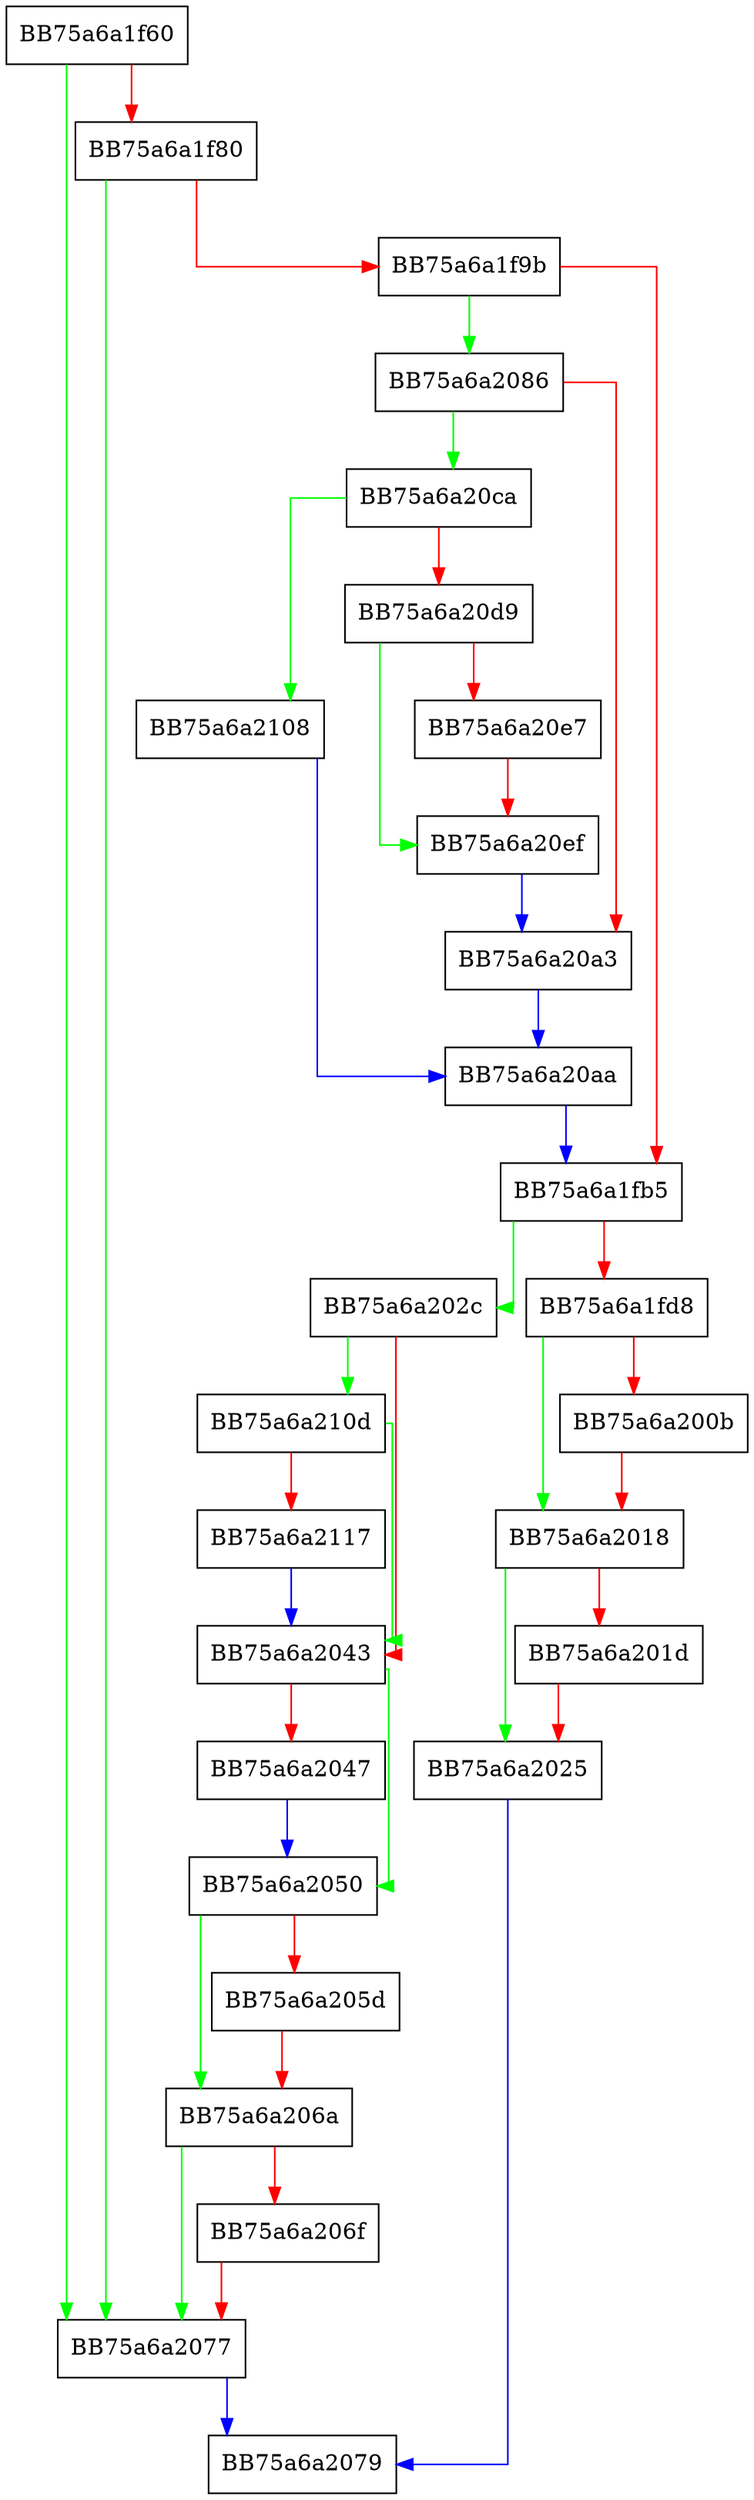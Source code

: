 digraph GetRegValueAsDword {
  node [shape="box"];
  graph [splines=ortho];
  BB75a6a1f60 -> BB75a6a2077 [color="green"];
  BB75a6a1f60 -> BB75a6a1f80 [color="red"];
  BB75a6a1f80 -> BB75a6a2077 [color="green"];
  BB75a6a1f80 -> BB75a6a1f9b [color="red"];
  BB75a6a1f9b -> BB75a6a2086 [color="green"];
  BB75a6a1f9b -> BB75a6a1fb5 [color="red"];
  BB75a6a1fb5 -> BB75a6a202c [color="green"];
  BB75a6a1fb5 -> BB75a6a1fd8 [color="red"];
  BB75a6a1fd8 -> BB75a6a2018 [color="green"];
  BB75a6a1fd8 -> BB75a6a200b [color="red"];
  BB75a6a200b -> BB75a6a2018 [color="red"];
  BB75a6a2018 -> BB75a6a2025 [color="green"];
  BB75a6a2018 -> BB75a6a201d [color="red"];
  BB75a6a201d -> BB75a6a2025 [color="red"];
  BB75a6a2025 -> BB75a6a2079 [color="blue"];
  BB75a6a202c -> BB75a6a210d [color="green"];
  BB75a6a202c -> BB75a6a2043 [color="red"];
  BB75a6a2043 -> BB75a6a2050 [color="green"];
  BB75a6a2043 -> BB75a6a2047 [color="red"];
  BB75a6a2047 -> BB75a6a2050 [color="blue"];
  BB75a6a2050 -> BB75a6a206a [color="green"];
  BB75a6a2050 -> BB75a6a205d [color="red"];
  BB75a6a205d -> BB75a6a206a [color="red"];
  BB75a6a206a -> BB75a6a2077 [color="green"];
  BB75a6a206a -> BB75a6a206f [color="red"];
  BB75a6a206f -> BB75a6a2077 [color="red"];
  BB75a6a2077 -> BB75a6a2079 [color="blue"];
  BB75a6a2086 -> BB75a6a20ca [color="green"];
  BB75a6a2086 -> BB75a6a20a3 [color="red"];
  BB75a6a20a3 -> BB75a6a20aa [color="blue"];
  BB75a6a20aa -> BB75a6a1fb5 [color="blue"];
  BB75a6a20ca -> BB75a6a2108 [color="green"];
  BB75a6a20ca -> BB75a6a20d9 [color="red"];
  BB75a6a20d9 -> BB75a6a20ef [color="green"];
  BB75a6a20d9 -> BB75a6a20e7 [color="red"];
  BB75a6a20e7 -> BB75a6a20ef [color="red"];
  BB75a6a20ef -> BB75a6a20a3 [color="blue"];
  BB75a6a2108 -> BB75a6a20aa [color="blue"];
  BB75a6a210d -> BB75a6a2043 [color="green"];
  BB75a6a210d -> BB75a6a2117 [color="red"];
  BB75a6a2117 -> BB75a6a2043 [color="blue"];
}